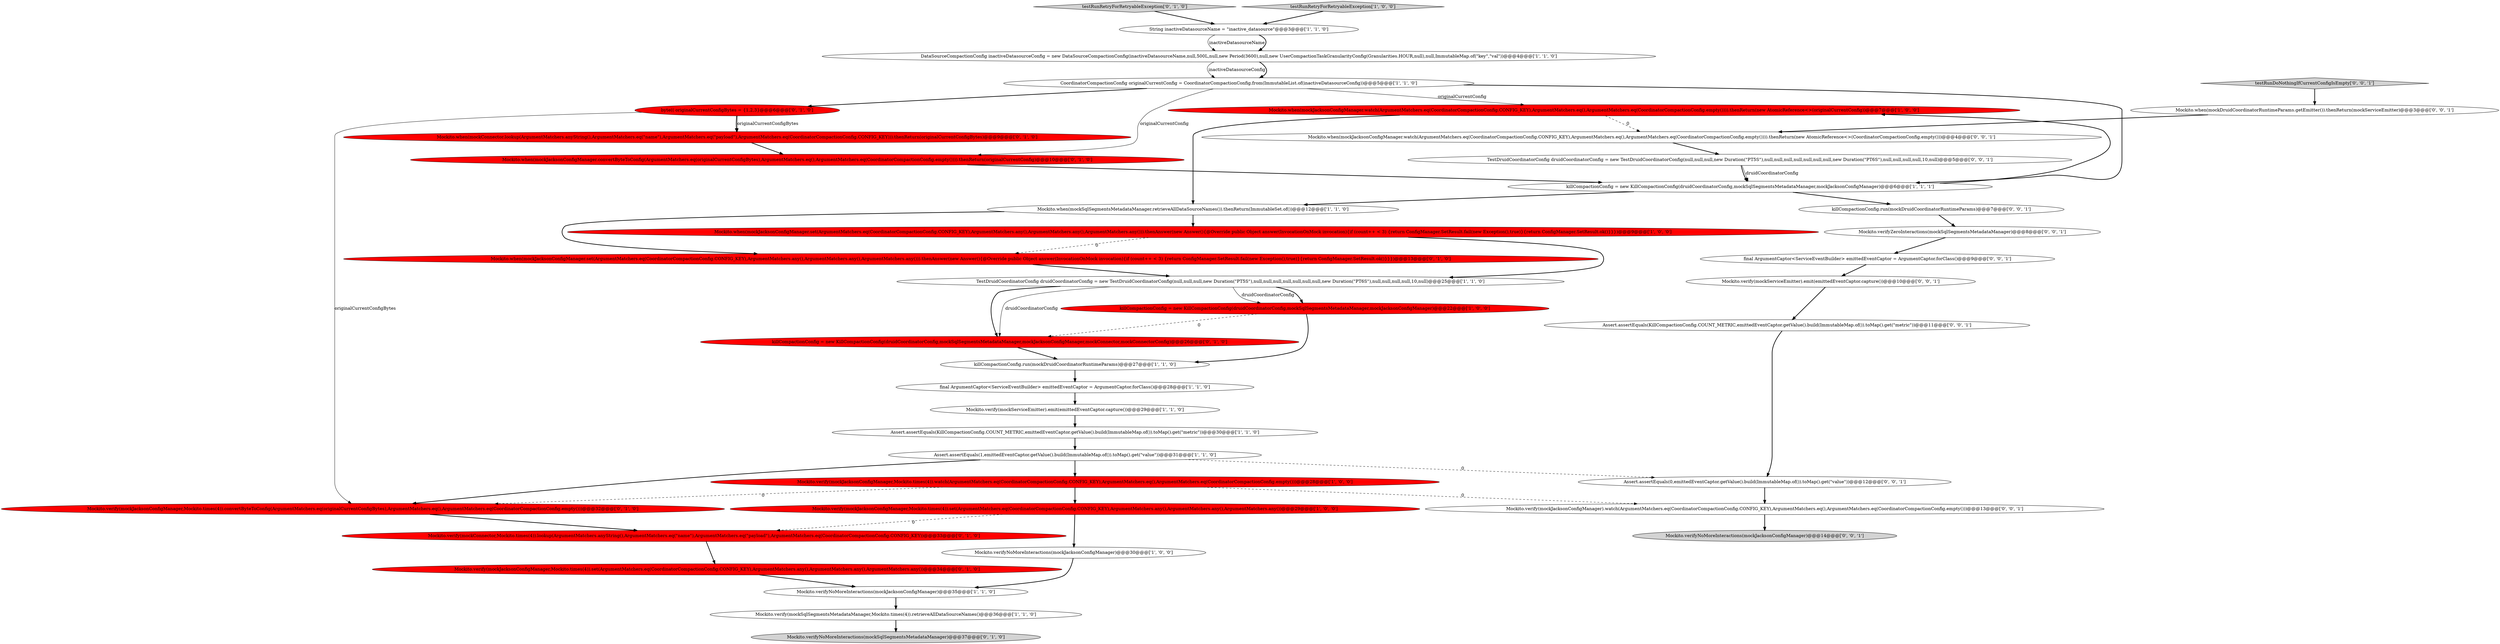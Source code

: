digraph {
27 [style = filled, label = "Mockito.verify(mockJacksonConfigManager,Mockito.times(4)).convertByteToConfig(ArgumentMatchers.eq(originalCurrentConfigBytes),ArgumentMatchers.eq(),ArgumentMatchers.eq(CoordinatorCompactionConfig.empty()))@@@32@@@['0', '1', '0']", fillcolor = red, shape = ellipse image = "AAA1AAABBB2BBB"];
12 [style = filled, label = "Mockito.verify(mockServiceEmitter).emit(emittedEventCaptor.capture())@@@29@@@['1', '1', '0']", fillcolor = white, shape = ellipse image = "AAA0AAABBB1BBB"];
10 [style = filled, label = "Mockito.verify(mockJacksonConfigManager,Mockito.times(4)).watch(ArgumentMatchers.eq(CoordinatorCompactionConfig.CONFIG_KEY),ArgumentMatchers.eq(),ArgumentMatchers.eq(CoordinatorCompactionConfig.empty()))@@@28@@@['1', '0', '0']", fillcolor = red, shape = ellipse image = "AAA1AAABBB1BBB"];
17 [style = filled, label = "Assert.assertEquals(KillCompactionConfig.COUNT_METRIC,emittedEventCaptor.getValue().build(ImmutableMap.of()).toMap().get(\"metric\"))@@@30@@@['1', '1', '0']", fillcolor = white, shape = ellipse image = "AAA0AAABBB1BBB"];
41 [style = filled, label = "Assert.assertEquals(0,emittedEventCaptor.getValue().build(ImmutableMap.of()).toMap().get(\"value\"))@@@12@@@['0', '0', '1']", fillcolor = white, shape = ellipse image = "AAA0AAABBB3BBB"];
0 [style = filled, label = "Mockito.verify(mockJacksonConfigManager,Mockito.times(4)).set(ArgumentMatchers.eq(CoordinatorCompactionConfig.CONFIG_KEY),ArgumentMatchers.any(),ArgumentMatchers.any(),ArgumentMatchers.any())@@@29@@@['1', '0', '0']", fillcolor = red, shape = ellipse image = "AAA1AAABBB1BBB"];
25 [style = filled, label = "killCompactionConfig = new KillCompactionConfig(druidCoordinatorConfig,mockSqlSegmentsMetadataManager,mockJacksonConfigManager,mockConnector,mockConnectorConfig)@@@26@@@['0', '1', '0']", fillcolor = red, shape = ellipse image = "AAA1AAABBB2BBB"];
26 [style = filled, label = "Mockito.when(mockJacksonConfigManager.set(ArgumentMatchers.eq(CoordinatorCompactionConfig.CONFIG_KEY),ArgumentMatchers.any(),ArgumentMatchers.any(),ArgumentMatchers.any())).thenAnswer(new Answer(){@Override public Object answer(InvocationOnMock invocation){if (count++ < 3) {return ConfigManager.SetResult.fail(new Exception(),true)}{return ConfigManager.SetResult.ok()}}})@@@13@@@['0', '1', '0']", fillcolor = red, shape = ellipse image = "AAA1AAABBB2BBB"];
38 [style = filled, label = "testRunDoNothingIfCurrentConfigIsEmpty['0', '0', '1']", fillcolor = lightgray, shape = diamond image = "AAA0AAABBB3BBB"];
14 [style = filled, label = "killCompactionConfig.run(mockDruidCoordinatorRuntimeParams)@@@27@@@['1', '1', '0']", fillcolor = white, shape = ellipse image = "AAA0AAABBB1BBB"];
24 [style = filled, label = "testRunRetryForRetryableException['0', '1', '0']", fillcolor = lightgray, shape = diamond image = "AAA0AAABBB2BBB"];
22 [style = filled, label = "Mockito.verify(mockJacksonConfigManager,Mockito.times(4)).set(ArgumentMatchers.eq(CoordinatorCompactionConfig.CONFIG_KEY),ArgumentMatchers.any(),ArgumentMatchers.any(),ArgumentMatchers.any())@@@34@@@['0', '1', '0']", fillcolor = red, shape = ellipse image = "AAA1AAABBB2BBB"];
23 [style = filled, label = "Mockito.when(mockConnector.lookup(ArgumentMatchers.anyString(),ArgumentMatchers.eq(\"name\"),ArgumentMatchers.eq(\"payload\"),ArgumentMatchers.eq(CoordinatorCompactionConfig.CONFIG_KEY))).thenReturn(originalCurrentConfigBytes)@@@9@@@['0', '1', '0']", fillcolor = red, shape = ellipse image = "AAA1AAABBB2BBB"];
18 [style = filled, label = "killCompactionConfig = new KillCompactionConfig(druidCoordinatorConfig,mockSqlSegmentsMetadataManager,mockJacksonConfigManager)@@@22@@@['1', '0', '0']", fillcolor = red, shape = ellipse image = "AAA1AAABBB1BBB"];
30 [style = filled, label = "TestDruidCoordinatorConfig druidCoordinatorConfig = new TestDruidCoordinatorConfig(null,null,null,new Duration(\"PT5S\"),null,null,null,null,null,null,null,new Duration(\"PT6S\"),null,null,null,null,10,null)@@@5@@@['0', '0', '1']", fillcolor = white, shape = ellipse image = "AAA0AAABBB3BBB"];
3 [style = filled, label = "Mockito.when(mockSqlSegmentsMetadataManager.retrieveAllDataSourceNames()).thenReturn(ImmutableSet.of())@@@12@@@['1', '1', '0']", fillcolor = white, shape = ellipse image = "AAA0AAABBB1BBB"];
31 [style = filled, label = "Mockito.verifyNoMoreInteractions(mockJacksonConfigManager)@@@14@@@['0', '0', '1']", fillcolor = lightgray, shape = ellipse image = "AAA0AAABBB3BBB"];
33 [style = filled, label = "final ArgumentCaptor<ServiceEventBuilder> emittedEventCaptor = ArgumentCaptor.forClass()@@@9@@@['0', '0', '1']", fillcolor = white, shape = ellipse image = "AAA0AAABBB3BBB"];
4 [style = filled, label = "TestDruidCoordinatorConfig druidCoordinatorConfig = new TestDruidCoordinatorConfig(null,null,null,new Duration(\"PT5S\"),null,null,null,null,null,null,null,new Duration(\"PT6S\"),null,null,null,null,10,null)@@@25@@@['1', '1', '0']", fillcolor = white, shape = ellipse image = "AAA0AAABBB1BBB"];
16 [style = filled, label = "Mockito.verifyNoMoreInteractions(mockJacksonConfigManager)@@@35@@@['1', '1', '0']", fillcolor = white, shape = ellipse image = "AAA0AAABBB1BBB"];
2 [style = filled, label = "Mockito.verify(mockSqlSegmentsMetadataManager,Mockito.times(4)).retrieveAllDataSourceNames()@@@36@@@['1', '1', '0']", fillcolor = white, shape = ellipse image = "AAA0AAABBB1BBB"];
40 [style = filled, label = "Mockito.verify(mockJacksonConfigManager).watch(ArgumentMatchers.eq(CoordinatorCompactionConfig.CONFIG_KEY),ArgumentMatchers.eq(),ArgumentMatchers.eq(CoordinatorCompactionConfig.empty()))@@@13@@@['0', '0', '1']", fillcolor = white, shape = ellipse image = "AAA0AAABBB3BBB"];
39 [style = filled, label = "Mockito.when(mockDruidCoordinatorRuntimeParams.getEmitter()).thenReturn(mockServiceEmitter)@@@3@@@['0', '0', '1']", fillcolor = white, shape = ellipse image = "AAA0AAABBB3BBB"];
5 [style = filled, label = "Mockito.when(mockJacksonConfigManager.set(ArgumentMatchers.eq(CoordinatorCompactionConfig.CONFIG_KEY),ArgumentMatchers.any(),ArgumentMatchers.any(),ArgumentMatchers.any())).thenAnswer(new Answer(){@Override public Object answer(InvocationOnMock invocation){if (count++ < 3) {return ConfigManager.SetResult.fail(new Exception(),true)}{return ConfigManager.SetResult.ok()}}})@@@9@@@['1', '0', '0']", fillcolor = red, shape = ellipse image = "AAA1AAABBB1BBB"];
34 [style = filled, label = "Mockito.verify(mockServiceEmitter).emit(emittedEventCaptor.capture())@@@10@@@['0', '0', '1']", fillcolor = white, shape = ellipse image = "AAA0AAABBB3BBB"];
11 [style = filled, label = "Assert.assertEquals(1,emittedEventCaptor.getValue().build(ImmutableMap.of()).toMap().get(\"value\"))@@@31@@@['1', '1', '0']", fillcolor = white, shape = ellipse image = "AAA0AAABBB1BBB"];
36 [style = filled, label = "Assert.assertEquals(KillCompactionConfig.COUNT_METRIC,emittedEventCaptor.getValue().build(ImmutableMap.of()).toMap().get(\"metric\"))@@@11@@@['0', '0', '1']", fillcolor = white, shape = ellipse image = "AAA0AAABBB3BBB"];
28 [style = filled, label = "byte(( originalCurrentConfigBytes = {1,2,3}@@@6@@@['0', '1', '0']", fillcolor = red, shape = ellipse image = "AAA1AAABBB2BBB"];
19 [style = filled, label = "CoordinatorCompactionConfig originalCurrentConfig = CoordinatorCompactionConfig.from(ImmutableList.of(inactiveDatasourceConfig))@@@5@@@['1', '1', '0']", fillcolor = white, shape = ellipse image = "AAA0AAABBB1BBB"];
7 [style = filled, label = "Mockito.verifyNoMoreInteractions(mockJacksonConfigManager)@@@30@@@['1', '0', '0']", fillcolor = white, shape = ellipse image = "AAA0AAABBB1BBB"];
6 [style = filled, label = "final ArgumentCaptor<ServiceEventBuilder> emittedEventCaptor = ArgumentCaptor.forClass()@@@28@@@['1', '1', '0']", fillcolor = white, shape = ellipse image = "AAA0AAABBB1BBB"];
13 [style = filled, label = "testRunRetryForRetryableException['1', '0', '0']", fillcolor = lightgray, shape = diamond image = "AAA0AAABBB1BBB"];
15 [style = filled, label = "String inactiveDatasourceName = \"inactive_datasource\"@@@3@@@['1', '1', '0']", fillcolor = white, shape = ellipse image = "AAA0AAABBB1BBB"];
29 [style = filled, label = "Mockito.when(mockJacksonConfigManager.convertByteToConfig(ArgumentMatchers.eq(originalCurrentConfigBytes),ArgumentMatchers.eq(),ArgumentMatchers.eq(CoordinatorCompactionConfig.empty()))).thenReturn(originalCurrentConfig)@@@10@@@['0', '1', '0']", fillcolor = red, shape = ellipse image = "AAA1AAABBB2BBB"];
1 [style = filled, label = "DataSourceCompactionConfig inactiveDatasourceConfig = new DataSourceCompactionConfig(inactiveDatasourceName,null,500L,null,new Period(3600),null,new UserCompactionTaskGranularityConfig(Granularities.HOUR,null),null,ImmutableMap.of(\"key\",\"val\"))@@@4@@@['1', '1', '0']", fillcolor = white, shape = ellipse image = "AAA0AAABBB1BBB"];
21 [style = filled, label = "Mockito.verifyNoMoreInteractions(mockSqlSegmentsMetadataManager)@@@37@@@['0', '1', '0']", fillcolor = lightgray, shape = ellipse image = "AAA0AAABBB2BBB"];
37 [style = filled, label = "Mockito.when(mockJacksonConfigManager.watch(ArgumentMatchers.eq(CoordinatorCompactionConfig.CONFIG_KEY),ArgumentMatchers.eq(),ArgumentMatchers.eq(CoordinatorCompactionConfig.empty()))).thenReturn(new AtomicReference<>(CoordinatorCompactionConfig.empty()))@@@4@@@['0', '0', '1']", fillcolor = white, shape = ellipse image = "AAA0AAABBB3BBB"];
32 [style = filled, label = "killCompactionConfig.run(mockDruidCoordinatorRuntimeParams)@@@7@@@['0', '0', '1']", fillcolor = white, shape = ellipse image = "AAA0AAABBB3BBB"];
20 [style = filled, label = "Mockito.verify(mockConnector,Mockito.times(4)).lookup(ArgumentMatchers.anyString(),ArgumentMatchers.eq(\"name\"),ArgumentMatchers.eq(\"payload\"),ArgumentMatchers.eq(CoordinatorCompactionConfig.CONFIG_KEY))@@@33@@@['0', '1', '0']", fillcolor = red, shape = ellipse image = "AAA1AAABBB2BBB"];
8 [style = filled, label = "Mockito.when(mockJacksonConfigManager.watch(ArgumentMatchers.eq(CoordinatorCompactionConfig.CONFIG_KEY),ArgumentMatchers.eq(),ArgumentMatchers.eq(CoordinatorCompactionConfig.empty()))).thenReturn(new AtomicReference<>(originalCurrentConfig))@@@7@@@['1', '0', '0']", fillcolor = red, shape = ellipse image = "AAA1AAABBB1BBB"];
9 [style = filled, label = "killCompactionConfig = new KillCompactionConfig(druidCoordinatorConfig,mockSqlSegmentsMetadataManager,mockJacksonConfigManager)@@@6@@@['1', '1', '1']", fillcolor = white, shape = ellipse image = "AAA0AAABBB1BBB"];
35 [style = filled, label = "Mockito.verifyZeroInteractions(mockSqlSegmentsMetadataManager)@@@8@@@['0', '0', '1']", fillcolor = white, shape = ellipse image = "AAA0AAABBB3BBB"];
39->37 [style = bold, label=""];
32->35 [style = bold, label=""];
8->37 [style = dashed, label="0"];
28->27 [style = solid, label="originalCurrentConfigBytes"];
4->25 [style = bold, label=""];
36->41 [style = bold, label=""];
15->1 [style = solid, label="inactiveDatasourceName"];
24->15 [style = bold, label=""];
22->16 [style = bold, label=""];
5->26 [style = dashed, label="0"];
37->30 [style = bold, label=""];
29->9 [style = bold, label=""];
12->17 [style = bold, label=""];
8->3 [style = bold, label=""];
9->32 [style = bold, label=""];
35->33 [style = bold, label=""];
3->26 [style = bold, label=""];
4->18 [style = solid, label="druidCoordinatorConfig"];
4->18 [style = bold, label=""];
30->9 [style = bold, label=""];
25->14 [style = bold, label=""];
16->2 [style = bold, label=""];
10->27 [style = dashed, label="0"];
9->8 [style = bold, label=""];
0->20 [style = dashed, label="0"];
1->19 [style = solid, label="inactiveDatasourceConfig"];
26->4 [style = bold, label=""];
38->39 [style = bold, label=""];
17->11 [style = bold, label=""];
20->22 [style = bold, label=""];
0->7 [style = bold, label=""];
23->29 [style = bold, label=""];
4->25 [style = solid, label="druidCoordinatorConfig"];
19->8 [style = solid, label="originalCurrentConfig"];
3->5 [style = bold, label=""];
30->9 [style = solid, label="druidCoordinatorConfig"];
10->40 [style = dashed, label="0"];
19->9 [style = bold, label=""];
41->40 [style = bold, label=""];
11->10 [style = bold, label=""];
28->23 [style = bold, label=""];
2->21 [style = bold, label=""];
34->36 [style = bold, label=""];
5->4 [style = bold, label=""];
10->0 [style = bold, label=""];
7->16 [style = bold, label=""];
11->41 [style = dashed, label="0"];
9->3 [style = bold, label=""];
28->23 [style = solid, label="originalCurrentConfigBytes"];
13->15 [style = bold, label=""];
19->29 [style = solid, label="originalCurrentConfig"];
19->28 [style = bold, label=""];
40->31 [style = bold, label=""];
1->19 [style = bold, label=""];
33->34 [style = bold, label=""];
27->20 [style = bold, label=""];
18->14 [style = bold, label=""];
14->6 [style = bold, label=""];
18->25 [style = dashed, label="0"];
11->27 [style = bold, label=""];
15->1 [style = bold, label=""];
6->12 [style = bold, label=""];
}

